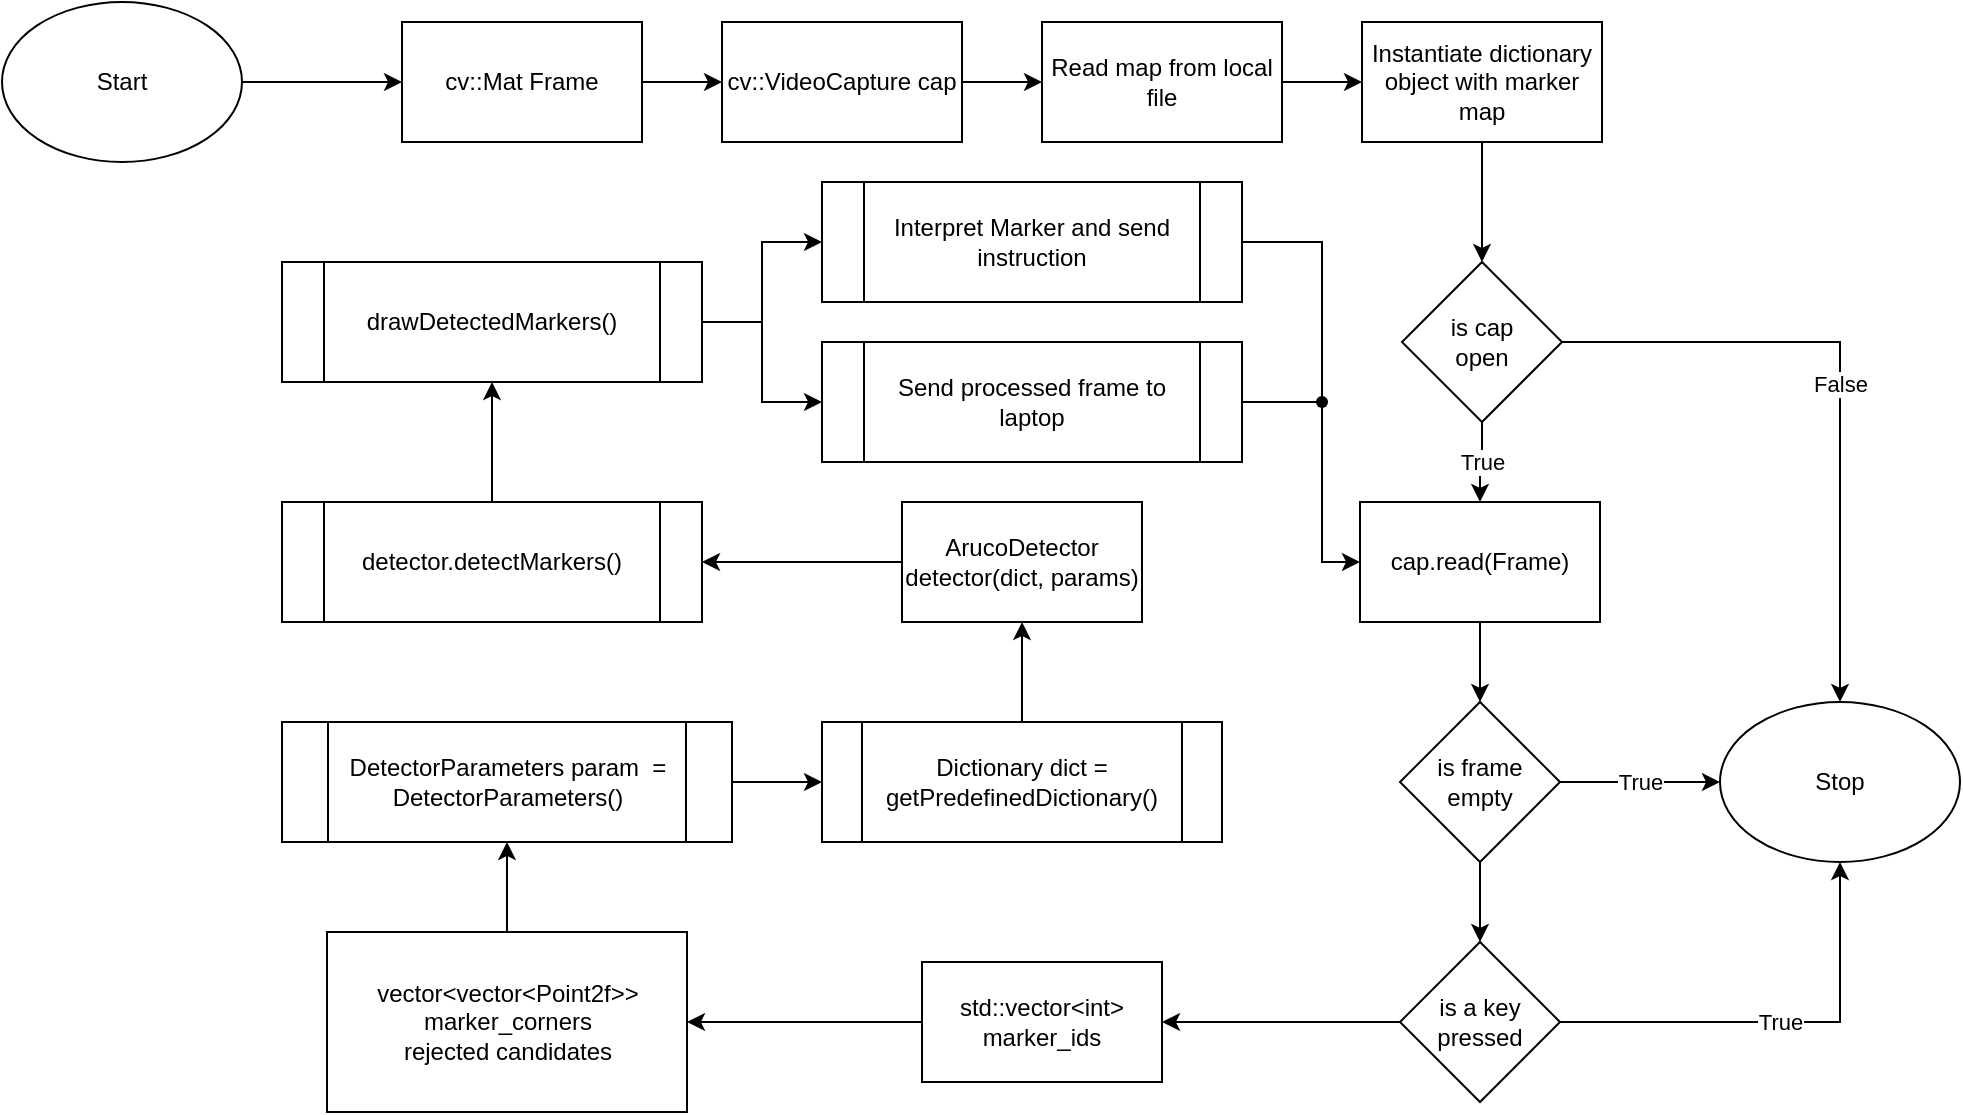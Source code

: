 <mxfile version="24.4.10" type="github">
  <diagram name="Page-1" id="hTidVdQijETApgF5tEx6">
    <mxGraphModel dx="1420" dy="734" grid="1" gridSize="10" guides="1" tooltips="1" connect="1" arrows="1" fold="1" page="1" pageScale="1" pageWidth="827" pageHeight="1169" math="0" shadow="0">
      <root>
        <mxCell id="0" />
        <mxCell id="1" parent="0" />
        <mxCell id="-FoMlSq1uIDgHhFryW10-17" value="" style="edgeStyle=orthogonalEdgeStyle;rounded=0;orthogonalLoop=1;jettySize=auto;html=1;" edge="1" parent="1" source="-FoMlSq1uIDgHhFryW10-12" target="-FoMlSq1uIDgHhFryW10-16">
          <mxGeometry relative="1" as="geometry" />
        </mxCell>
        <mxCell id="-FoMlSq1uIDgHhFryW10-12" value="Start" style="ellipse;whiteSpace=wrap;html=1;" vertex="1" parent="1">
          <mxGeometry x="40" y="80" width="120" height="80" as="geometry" />
        </mxCell>
        <mxCell id="-FoMlSq1uIDgHhFryW10-13" value="&lt;div&gt;Stop&lt;/div&gt;" style="ellipse;whiteSpace=wrap;html=1;" vertex="1" parent="1">
          <mxGeometry x="899" y="430" width="120" height="80" as="geometry" />
        </mxCell>
        <mxCell id="-FoMlSq1uIDgHhFryW10-19" value="" style="edgeStyle=orthogonalEdgeStyle;rounded=0;orthogonalLoop=1;jettySize=auto;html=1;" edge="1" parent="1" source="-FoMlSq1uIDgHhFryW10-16" target="-FoMlSq1uIDgHhFryW10-18">
          <mxGeometry relative="1" as="geometry" />
        </mxCell>
        <mxCell id="-FoMlSq1uIDgHhFryW10-16" value="cv::Mat Frame" style="whiteSpace=wrap;html=1;" vertex="1" parent="1">
          <mxGeometry x="240" y="90" width="120" height="60" as="geometry" />
        </mxCell>
        <mxCell id="-FoMlSq1uIDgHhFryW10-48" value="" style="edgeStyle=orthogonalEdgeStyle;rounded=0;orthogonalLoop=1;jettySize=auto;html=1;" edge="1" parent="1" source="-FoMlSq1uIDgHhFryW10-18" target="-FoMlSq1uIDgHhFryW10-47">
          <mxGeometry relative="1" as="geometry" />
        </mxCell>
        <mxCell id="-FoMlSq1uIDgHhFryW10-18" value="cv::VideoCapture cap" style="whiteSpace=wrap;html=1;" vertex="1" parent="1">
          <mxGeometry x="400" y="90" width="120" height="60" as="geometry" />
        </mxCell>
        <mxCell id="-FoMlSq1uIDgHhFryW10-22" value="False" style="edgeStyle=orthogonalEdgeStyle;rounded=0;orthogonalLoop=1;jettySize=auto;html=1;exitX=1;exitY=0.5;exitDx=0;exitDy=0;entryX=0.5;entryY=0;entryDx=0;entryDy=0;" edge="1" parent="1" source="-FoMlSq1uIDgHhFryW10-20" target="-FoMlSq1uIDgHhFryW10-13">
          <mxGeometry relative="1" as="geometry" />
        </mxCell>
        <mxCell id="-FoMlSq1uIDgHhFryW10-28" value="True" style="edgeStyle=orthogonalEdgeStyle;rounded=0;orthogonalLoop=1;jettySize=auto;html=1;" edge="1" parent="1" source="-FoMlSq1uIDgHhFryW10-20" target="-FoMlSq1uIDgHhFryW10-27">
          <mxGeometry relative="1" as="geometry" />
        </mxCell>
        <mxCell id="-FoMlSq1uIDgHhFryW10-20" value="&lt;div&gt;is cap&lt;/div&gt;&lt;div&gt;open&lt;br&gt;&lt;/div&gt;" style="rhombus;whiteSpace=wrap;html=1;" vertex="1" parent="1">
          <mxGeometry x="740" y="210" width="80" height="80" as="geometry" />
        </mxCell>
        <mxCell id="-FoMlSq1uIDgHhFryW10-32" value="" style="edgeStyle=orthogonalEdgeStyle;rounded=0;orthogonalLoop=1;jettySize=auto;html=1;" edge="1" parent="1" source="-FoMlSq1uIDgHhFryW10-27" target="-FoMlSq1uIDgHhFryW10-31">
          <mxGeometry relative="1" as="geometry" />
        </mxCell>
        <mxCell id="-FoMlSq1uIDgHhFryW10-27" value="cap.read(Frame)" style="whiteSpace=wrap;html=1;" vertex="1" parent="1">
          <mxGeometry x="719" y="330" width="120" height="60" as="geometry" />
        </mxCell>
        <mxCell id="-FoMlSq1uIDgHhFryW10-33" value="True" style="edgeStyle=orthogonalEdgeStyle;rounded=0;orthogonalLoop=1;jettySize=auto;html=1;exitX=1;exitY=0.5;exitDx=0;exitDy=0;entryX=0;entryY=0.5;entryDx=0;entryDy=0;" edge="1" parent="1" source="-FoMlSq1uIDgHhFryW10-31" target="-FoMlSq1uIDgHhFryW10-13">
          <mxGeometry relative="1" as="geometry" />
        </mxCell>
        <mxCell id="-FoMlSq1uIDgHhFryW10-35" value="" style="edgeStyle=orthogonalEdgeStyle;rounded=0;orthogonalLoop=1;jettySize=auto;html=1;" edge="1" parent="1" source="-FoMlSq1uIDgHhFryW10-31" target="-FoMlSq1uIDgHhFryW10-34">
          <mxGeometry relative="1" as="geometry" />
        </mxCell>
        <mxCell id="-FoMlSq1uIDgHhFryW10-31" value="&lt;div&gt;is frame&lt;/div&gt;&lt;div&gt;empty&lt;br&gt;&lt;/div&gt;" style="rhombus;whiteSpace=wrap;html=1;" vertex="1" parent="1">
          <mxGeometry x="739" y="430" width="80" height="80" as="geometry" />
        </mxCell>
        <mxCell id="-FoMlSq1uIDgHhFryW10-36" value="True" style="edgeStyle=orthogonalEdgeStyle;rounded=0;orthogonalLoop=1;jettySize=auto;html=1;exitX=1;exitY=0.5;exitDx=0;exitDy=0;" edge="1" parent="1" source="-FoMlSq1uIDgHhFryW10-34" target="-FoMlSq1uIDgHhFryW10-13">
          <mxGeometry relative="1" as="geometry" />
        </mxCell>
        <mxCell id="-FoMlSq1uIDgHhFryW10-38" value="" style="edgeStyle=orthogonalEdgeStyle;rounded=0;orthogonalLoop=1;jettySize=auto;html=1;" edge="1" parent="1" source="-FoMlSq1uIDgHhFryW10-34" target="-FoMlSq1uIDgHhFryW10-37">
          <mxGeometry relative="1" as="geometry" />
        </mxCell>
        <mxCell id="-FoMlSq1uIDgHhFryW10-34" value="is a key pressed" style="rhombus;whiteSpace=wrap;html=1;" vertex="1" parent="1">
          <mxGeometry x="739" y="550" width="80" height="80" as="geometry" />
        </mxCell>
        <mxCell id="-FoMlSq1uIDgHhFryW10-68" value="" style="edgeStyle=orthogonalEdgeStyle;rounded=0;orthogonalLoop=1;jettySize=auto;html=1;" edge="1" parent="1" source="-FoMlSq1uIDgHhFryW10-37" target="-FoMlSq1uIDgHhFryW10-39">
          <mxGeometry relative="1" as="geometry" />
        </mxCell>
        <mxCell id="-FoMlSq1uIDgHhFryW10-37" value="std::vector&amp;lt;int&amp;gt; marker_ids" style="whiteSpace=wrap;html=1;" vertex="1" parent="1">
          <mxGeometry x="500" y="560" width="120" height="60" as="geometry" />
        </mxCell>
        <mxCell id="-FoMlSq1uIDgHhFryW10-69" value="" style="edgeStyle=orthogonalEdgeStyle;rounded=0;orthogonalLoop=1;jettySize=auto;html=1;" edge="1" parent="1" source="-FoMlSq1uIDgHhFryW10-39" target="-FoMlSq1uIDgHhFryW10-63">
          <mxGeometry relative="1" as="geometry" />
        </mxCell>
        <mxCell id="-FoMlSq1uIDgHhFryW10-39" value="&lt;div&gt;vector&amp;lt;vector&amp;lt;Point2f&amp;gt;&amp;gt;&lt;/div&gt;&lt;div&gt;marker_corners&lt;/div&gt;&lt;div&gt;rejected candidates&lt;br&gt;&lt;/div&gt;" style="html=1;whiteSpace=wrap;horizontal=1;verticalAlign=middle;" vertex="1" parent="1">
          <mxGeometry x="202.5" y="545" width="180" height="90" as="geometry" />
        </mxCell>
        <mxCell id="-FoMlSq1uIDgHhFryW10-46" value="" style="edgeStyle=orthogonalEdgeStyle;rounded=0;orthogonalLoop=1;jettySize=auto;html=1;" edge="1" parent="1" source="-FoMlSq1uIDgHhFryW10-43" target="-FoMlSq1uIDgHhFryW10-45">
          <mxGeometry relative="1" as="geometry" />
        </mxCell>
        <mxCell id="-FoMlSq1uIDgHhFryW10-43" value="detector.detectMarkers()" style="shape=process;whiteSpace=wrap;html=1;backgroundOutline=1;" vertex="1" parent="1">
          <mxGeometry x="180" y="330" width="210" height="60" as="geometry" />
        </mxCell>
        <mxCell id="-FoMlSq1uIDgHhFryW10-54" value="" style="edgeStyle=orthogonalEdgeStyle;rounded=0;orthogonalLoop=1;jettySize=auto;html=1;" edge="1" parent="1" source="-FoMlSq1uIDgHhFryW10-45" target="-FoMlSq1uIDgHhFryW10-53">
          <mxGeometry relative="1" as="geometry" />
        </mxCell>
        <mxCell id="-FoMlSq1uIDgHhFryW10-78" style="edgeStyle=orthogonalEdgeStyle;rounded=0;orthogonalLoop=1;jettySize=auto;html=1;exitX=1;exitY=0.5;exitDx=0;exitDy=0;" edge="1" parent="1" source="-FoMlSq1uIDgHhFryW10-45" target="-FoMlSq1uIDgHhFryW10-77">
          <mxGeometry relative="1" as="geometry" />
        </mxCell>
        <mxCell id="-FoMlSq1uIDgHhFryW10-45" value="drawDetectedMarkers()" style="shape=process;whiteSpace=wrap;html=1;backgroundOutline=1;" vertex="1" parent="1">
          <mxGeometry x="180" y="210" width="210" height="60" as="geometry" />
        </mxCell>
        <mxCell id="-FoMlSq1uIDgHhFryW10-51" value="" style="edgeStyle=orthogonalEdgeStyle;rounded=0;orthogonalLoop=1;jettySize=auto;html=1;" edge="1" parent="1" source="-FoMlSq1uIDgHhFryW10-47" target="-FoMlSq1uIDgHhFryW10-50">
          <mxGeometry relative="1" as="geometry" />
        </mxCell>
        <mxCell id="-FoMlSq1uIDgHhFryW10-47" value="Read map from local file" style="whiteSpace=wrap;html=1;" vertex="1" parent="1">
          <mxGeometry x="560" y="90" width="120" height="60" as="geometry" />
        </mxCell>
        <mxCell id="-FoMlSq1uIDgHhFryW10-52" style="edgeStyle=orthogonalEdgeStyle;rounded=0;orthogonalLoop=1;jettySize=auto;html=1;exitX=0.5;exitY=1;exitDx=0;exitDy=0;entryX=0.5;entryY=0;entryDx=0;entryDy=0;" edge="1" parent="1" source="-FoMlSq1uIDgHhFryW10-50" target="-FoMlSq1uIDgHhFryW10-20">
          <mxGeometry relative="1" as="geometry" />
        </mxCell>
        <mxCell id="-FoMlSq1uIDgHhFryW10-50" value="Instantiate dictionary object with marker map" style="whiteSpace=wrap;html=1;" vertex="1" parent="1">
          <mxGeometry x="720" y="90" width="120" height="60" as="geometry" />
        </mxCell>
        <mxCell id="-FoMlSq1uIDgHhFryW10-53" value="Send processed frame to laptop" style="shape=process;whiteSpace=wrap;html=1;backgroundOutline=1;" vertex="1" parent="1">
          <mxGeometry x="450" y="250" width="210" height="60" as="geometry" />
        </mxCell>
        <mxCell id="-FoMlSq1uIDgHhFryW10-72" value="" style="edgeStyle=orthogonalEdgeStyle;rounded=0;orthogonalLoop=1;jettySize=auto;html=1;" edge="1" parent="1" source="-FoMlSq1uIDgHhFryW10-62" target="-FoMlSq1uIDgHhFryW10-71">
          <mxGeometry relative="1" as="geometry" />
        </mxCell>
        <mxCell id="-FoMlSq1uIDgHhFryW10-62" value="Dictionary dict = getPredefinedDictionary()" style="shape=process;whiteSpace=wrap;html=1;backgroundOutline=1;" vertex="1" parent="1">
          <mxGeometry x="450" y="440" width="200" height="60" as="geometry" />
        </mxCell>
        <mxCell id="-FoMlSq1uIDgHhFryW10-67" value="" style="edgeStyle=orthogonalEdgeStyle;rounded=0;orthogonalLoop=1;jettySize=auto;html=1;" edge="1" parent="1" source="-FoMlSq1uIDgHhFryW10-63" target="-FoMlSq1uIDgHhFryW10-62">
          <mxGeometry relative="1" as="geometry" />
        </mxCell>
        <mxCell id="-FoMlSq1uIDgHhFryW10-63" value="DetectorParameters param&amp;nbsp; = DetectorParameters() " style="shape=process;whiteSpace=wrap;html=1;backgroundOutline=1;" vertex="1" parent="1">
          <mxGeometry x="180" y="440" width="225" height="60" as="geometry" />
        </mxCell>
        <mxCell id="-FoMlSq1uIDgHhFryW10-73" value="" style="edgeStyle=orthogonalEdgeStyle;rounded=0;orthogonalLoop=1;jettySize=auto;html=1;" edge="1" parent="1" source="-FoMlSq1uIDgHhFryW10-71" target="-FoMlSq1uIDgHhFryW10-43">
          <mxGeometry relative="1" as="geometry" />
        </mxCell>
        <mxCell id="-FoMlSq1uIDgHhFryW10-71" value="ArucoDetector detector(dict, params)" style="whiteSpace=wrap;html=1;" vertex="1" parent="1">
          <mxGeometry x="490" y="330" width="120" height="60" as="geometry" />
        </mxCell>
        <mxCell id="-FoMlSq1uIDgHhFryW10-77" value="Interpret Marker and send instruction" style="shape=process;whiteSpace=wrap;html=1;backgroundOutline=1;fontStyle=0" vertex="1" parent="1">
          <mxGeometry x="450" y="170" width="210" height="60" as="geometry" />
        </mxCell>
        <mxCell id="-FoMlSq1uIDgHhFryW10-86" value="" style="edgeStyle=orthogonalEdgeStyle;rounded=0;orthogonalLoop=1;jettySize=auto;html=1;" edge="1" parent="1" source="-FoMlSq1uIDgHhFryW10-82" target="-FoMlSq1uIDgHhFryW10-27">
          <mxGeometry relative="1" as="geometry">
            <Array as="points">
              <mxPoint x="700" y="360" />
            </Array>
          </mxGeometry>
        </mxCell>
        <mxCell id="-FoMlSq1uIDgHhFryW10-82" value="" style="shape=waypoint;sketch=0;fillStyle=solid;size=6;pointerEvents=1;points=[];fillColor=none;resizable=0;rotatable=0;perimeter=centerPerimeter;snapToPoint=1;" vertex="1" parent="1">
          <mxGeometry x="690" y="270" width="20" height="20" as="geometry" />
        </mxCell>
        <mxCell id="-FoMlSq1uIDgHhFryW10-83" style="edgeStyle=orthogonalEdgeStyle;rounded=0;orthogonalLoop=1;jettySize=auto;html=1;exitX=1;exitY=0.5;exitDx=0;exitDy=0;entryX=0.6;entryY=0.75;entryDx=0;entryDy=0;entryPerimeter=0;endArrow=none;endFill=0;" edge="1" parent="1" source="-FoMlSq1uIDgHhFryW10-77" target="-FoMlSq1uIDgHhFryW10-82">
          <mxGeometry relative="1" as="geometry" />
        </mxCell>
        <mxCell id="-FoMlSq1uIDgHhFryW10-84" style="edgeStyle=orthogonalEdgeStyle;rounded=0;orthogonalLoop=1;jettySize=auto;html=1;exitX=1;exitY=0.5;exitDx=0;exitDy=0;entryX=-0.1;entryY=0.4;entryDx=0;entryDy=0;entryPerimeter=0;endArrow=none;endFill=0;" edge="1" parent="1" source="-FoMlSq1uIDgHhFryW10-53" target="-FoMlSq1uIDgHhFryW10-82">
          <mxGeometry relative="1" as="geometry" />
        </mxCell>
      </root>
    </mxGraphModel>
  </diagram>
</mxfile>
